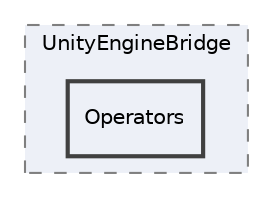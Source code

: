 digraph "Editor/UniRx/Scripts/UnityEngineBridge/Operators"
{
 // LATEX_PDF_SIZE
  edge [fontname="Helvetica",fontsize="10",labelfontname="Helvetica",labelfontsize="10"];
  node [fontname="Helvetica",fontsize="10",shape=record];
  compound=true
  subgraph clusterdir_2d98729d879f6f4a341c9961cbb021cd {
    graph [ bgcolor="#edf0f7", pencolor="grey50", style="filled,dashed,", label="UnityEngineBridge", fontname="Helvetica", fontsize="10", URL="dir_2d98729d879f6f4a341c9961cbb021cd.html"]
  dir_746c7b6798b742a113bb7fc5b94ea7d3 [shape=box, label="Operators", style="filled,bold,", fillcolor="#edf0f7", color="grey25", URL="dir_746c7b6798b742a113bb7fc5b94ea7d3.html"];
  }
}
